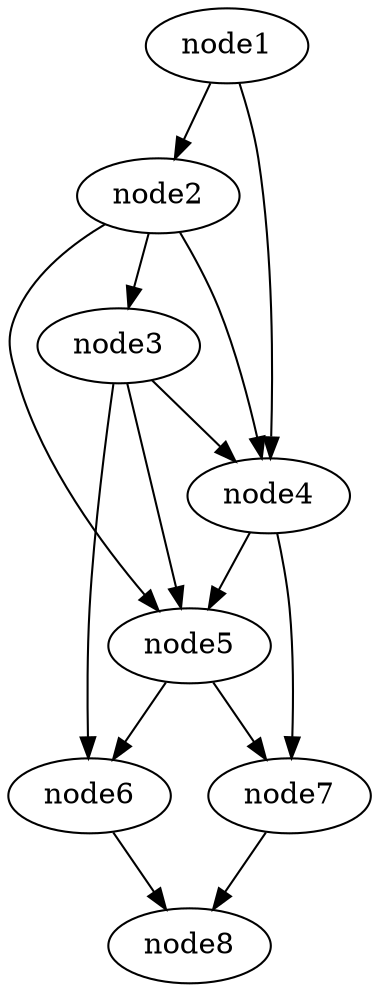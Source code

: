 digraph g{
	node8
	node7 -> node8
	node6 -> node8
	node5 -> node7
	node5 -> node6
	node4 -> node7
	node4 -> node5
	node3 -> node6
	node3 -> node5
	node3 -> node4
	node2 -> node5
	node2 -> node4
	node2 -> node3
	node1 -> node4
	node1 -> node2
}
